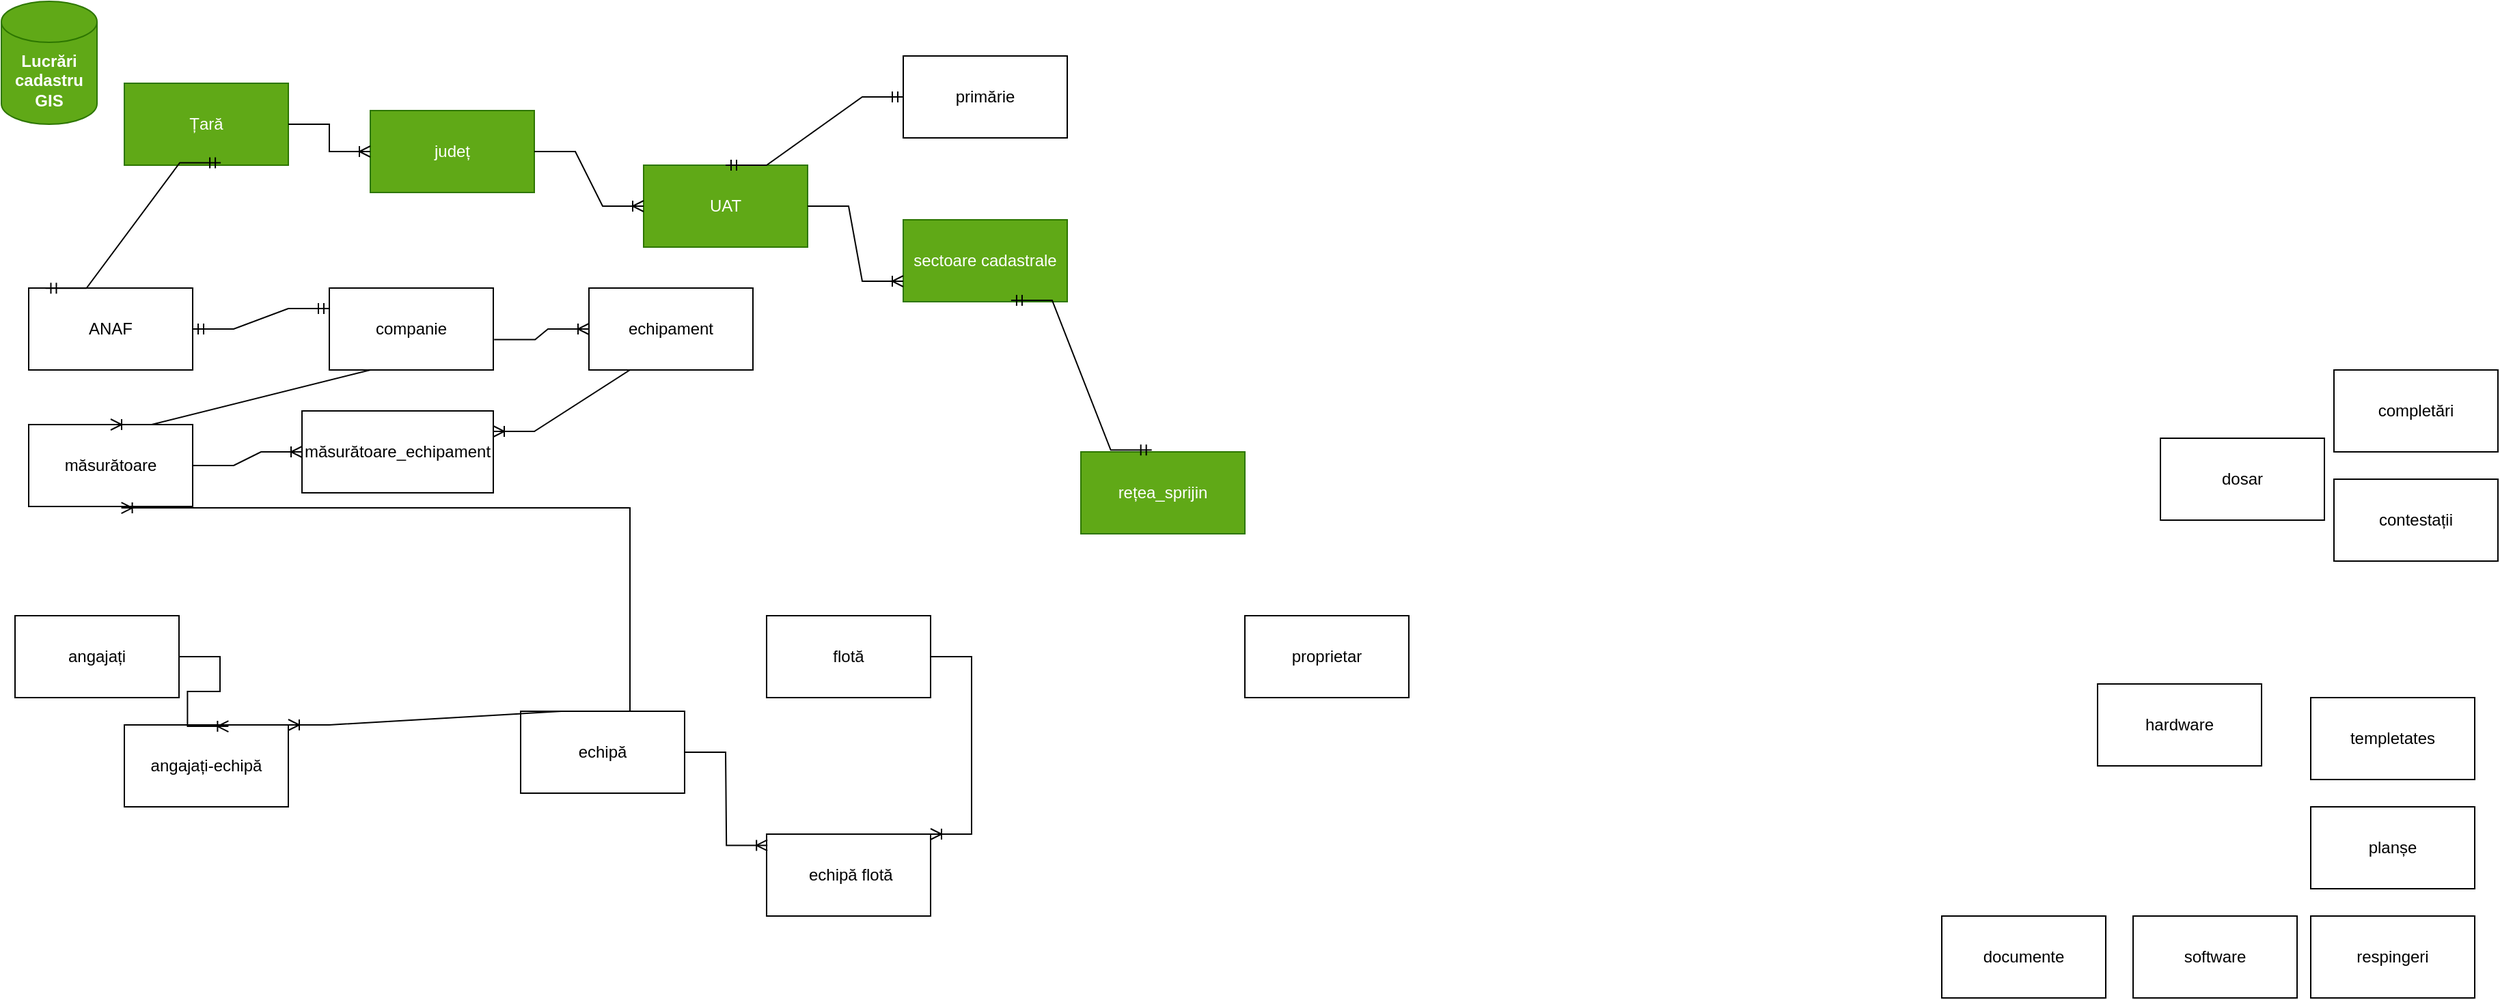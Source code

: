 <mxfile version="22.0.8" type="github">
  <diagram name="Page-1" id="tjwdPLp6t1Dsfv98y4IZ">
    <mxGraphModel dx="996" dy="567" grid="1" gridSize="10" guides="1" tooltips="1" connect="1" arrows="1" fold="1" page="1" pageScale="1" pageWidth="827" pageHeight="1169" math="0" shadow="0">
      <root>
        <mxCell id="0" />
        <mxCell id="1" parent="0" />
        <mxCell id="KZAlk6k62KBCXiZ2f6KJ-1" value="&lt;b&gt;Lucrări cadastru&lt;br&gt;GIS&lt;br&gt;&lt;/b&gt;" style="shape=cylinder3;whiteSpace=wrap;html=1;boundedLbl=1;backgroundOutline=1;size=15;fillColor=#60a917;strokeColor=#2D7600;fontColor=#ffffff;" vertex="1" parent="1">
          <mxGeometry width="70" height="90" as="geometry" />
        </mxCell>
        <mxCell id="KZAlk6k62KBCXiZ2f6KJ-2" value="sectoare cadastrale" style="rounded=0;whiteSpace=wrap;html=1;fontColor=#FFFFFF;labelBackgroundColor=none;labelBorderColor=none;fillColor=#60a917;strokeColor=#2D7600;" vertex="1" parent="1">
          <mxGeometry x="660" y="160" width="120" height="60" as="geometry" />
        </mxCell>
        <mxCell id="KZAlk6k62KBCXiZ2f6KJ-3" value="rețea_sprijin&lt;br&gt;" style="rounded=0;whiteSpace=wrap;html=1;fillColor=#60a917;fontColor=#ffffff;strokeColor=#2D7600;" vertex="1" parent="1">
          <mxGeometry x="790" y="330" width="120" height="60" as="geometry" />
        </mxCell>
        <mxCell id="KZAlk6k62KBCXiZ2f6KJ-4" value="echipă" style="rounded=0;whiteSpace=wrap;html=1;" vertex="1" parent="1">
          <mxGeometry x="380" y="520" width="120" height="60" as="geometry" />
        </mxCell>
        <mxCell id="KZAlk6k62KBCXiZ2f6KJ-5" value="angajați" style="rounded=0;whiteSpace=wrap;html=1;" vertex="1" parent="1">
          <mxGeometry x="10" y="450" width="120" height="60" as="geometry" />
        </mxCell>
        <mxCell id="KZAlk6k62KBCXiZ2f6KJ-6" value="echipament" style="rounded=0;whiteSpace=wrap;html=1;" vertex="1" parent="1">
          <mxGeometry x="430" y="210" width="120" height="60" as="geometry" />
        </mxCell>
        <mxCell id="KZAlk6k62KBCXiZ2f6KJ-7" value="hardware" style="rounded=0;whiteSpace=wrap;html=1;" vertex="1" parent="1">
          <mxGeometry x="1534" y="500" width="120" height="60" as="geometry" />
        </mxCell>
        <mxCell id="KZAlk6k62KBCXiZ2f6KJ-8" value="flotă" style="rounded=0;whiteSpace=wrap;html=1;" vertex="1" parent="1">
          <mxGeometry x="560" y="450" width="120" height="60" as="geometry" />
        </mxCell>
        <mxCell id="KZAlk6k62KBCXiZ2f6KJ-9" value="documente" style="rounded=0;whiteSpace=wrap;html=1;" vertex="1" parent="1">
          <mxGeometry x="1420" y="670" width="120" height="60" as="geometry" />
        </mxCell>
        <mxCell id="KZAlk6k62KBCXiZ2f6KJ-10" value="măsurătoare" style="rounded=0;whiteSpace=wrap;html=1;" vertex="1" parent="1">
          <mxGeometry x="20" y="310" width="120" height="60" as="geometry" />
        </mxCell>
        <mxCell id="KZAlk6k62KBCXiZ2f6KJ-11" value="primărie" style="rounded=0;whiteSpace=wrap;html=1;" vertex="1" parent="1">
          <mxGeometry x="660" y="40" width="120" height="60" as="geometry" />
        </mxCell>
        <mxCell id="KZAlk6k62KBCXiZ2f6KJ-12" value="proprietar" style="rounded=0;whiteSpace=wrap;html=1;" vertex="1" parent="1">
          <mxGeometry x="910" y="450" width="120" height="60" as="geometry" />
        </mxCell>
        <mxCell id="KZAlk6k62KBCXiZ2f6KJ-13" value="software" style="rounded=0;whiteSpace=wrap;html=1;" vertex="1" parent="1">
          <mxGeometry x="1560" y="670" width="120" height="60" as="geometry" />
        </mxCell>
        <mxCell id="KZAlk6k62KBCXiZ2f6KJ-14" value="dosar" style="rounded=0;whiteSpace=wrap;html=1;" vertex="1" parent="1">
          <mxGeometry x="1580" y="320" width="120" height="60" as="geometry" />
        </mxCell>
        <mxCell id="KZAlk6k62KBCXiZ2f6KJ-15" value="templetates" style="rounded=0;whiteSpace=wrap;html=1;" vertex="1" parent="1">
          <mxGeometry x="1690" y="510" width="120" height="60" as="geometry" />
        </mxCell>
        <mxCell id="KZAlk6k62KBCXiZ2f6KJ-16" value="planșe" style="rounded=0;whiteSpace=wrap;html=1;" vertex="1" parent="1">
          <mxGeometry x="1690" y="590" width="120" height="60" as="geometry" />
        </mxCell>
        <mxCell id="KZAlk6k62KBCXiZ2f6KJ-17" value="respingeri" style="rounded=0;whiteSpace=wrap;html=1;" vertex="1" parent="1">
          <mxGeometry x="1690" y="670" width="120" height="60" as="geometry" />
        </mxCell>
        <mxCell id="KZAlk6k62KBCXiZ2f6KJ-18" value="completări" style="rounded=0;whiteSpace=wrap;html=1;" vertex="1" parent="1">
          <mxGeometry x="1707" y="270" width="120" height="60" as="geometry" />
        </mxCell>
        <mxCell id="KZAlk6k62KBCXiZ2f6KJ-19" value="contestații" style="rounded=0;whiteSpace=wrap;html=1;" vertex="1" parent="1">
          <mxGeometry x="1707" y="350" width="120" height="60" as="geometry" />
        </mxCell>
        <mxCell id="KZAlk6k62KBCXiZ2f6KJ-20" value="UAT" style="rounded=0;whiteSpace=wrap;html=1;fillColor=#60a917;fontColor=#ffffff;strokeColor=#2D7600;" vertex="1" parent="1">
          <mxGeometry x="470" y="120" width="120" height="60" as="geometry" />
        </mxCell>
        <mxCell id="KZAlk6k62KBCXiZ2f6KJ-21" value="" style="edgeStyle=entityRelationEdgeStyle;fontSize=12;html=1;endArrow=ERoneToMany;rounded=0;exitX=1;exitY=0.5;exitDx=0;exitDy=0;entryX=0;entryY=0.75;entryDx=0;entryDy=0;" edge="1" parent="1" source="KZAlk6k62KBCXiZ2f6KJ-20" target="KZAlk6k62KBCXiZ2f6KJ-2">
          <mxGeometry width="100" height="100" relative="1" as="geometry">
            <mxPoint x="230" y="140" as="sourcePoint" />
            <mxPoint x="330" y="40" as="targetPoint" />
          </mxGeometry>
        </mxCell>
        <mxCell id="KZAlk6k62KBCXiZ2f6KJ-22" value="județ" style="rounded=0;whiteSpace=wrap;html=1;fillColor=#60a917;fontColor=#ffffff;strokeColor=#2D7600;" vertex="1" parent="1">
          <mxGeometry x="270" y="80" width="120" height="60" as="geometry" />
        </mxCell>
        <mxCell id="KZAlk6k62KBCXiZ2f6KJ-23" value="" style="edgeStyle=entityRelationEdgeStyle;fontSize=12;html=1;endArrow=ERoneToMany;rounded=0;exitX=1;exitY=0.5;exitDx=0;exitDy=0;entryX=0;entryY=0.5;entryDx=0;entryDy=0;" edge="1" parent="1" source="KZAlk6k62KBCXiZ2f6KJ-22" target="KZAlk6k62KBCXiZ2f6KJ-20">
          <mxGeometry width="100" height="100" relative="1" as="geometry">
            <mxPoint x="360" y="240" as="sourcePoint" />
            <mxPoint x="300" y="190" as="targetPoint" />
          </mxGeometry>
        </mxCell>
        <mxCell id="KZAlk6k62KBCXiZ2f6KJ-25" value="Țară" style="rounded=0;whiteSpace=wrap;html=1;fillColor=#60a917;fontColor=#ffffff;strokeColor=#2D7600;" vertex="1" parent="1">
          <mxGeometry x="90" y="60" width="120" height="60" as="geometry" />
        </mxCell>
        <mxCell id="KZAlk6k62KBCXiZ2f6KJ-26" value="" style="edgeStyle=entityRelationEdgeStyle;fontSize=12;html=1;endArrow=ERoneToMany;rounded=0;exitX=1;exitY=0.5;exitDx=0;exitDy=0;entryX=0;entryY=0.5;entryDx=0;entryDy=0;" edge="1" parent="1" source="KZAlk6k62KBCXiZ2f6KJ-25" target="KZAlk6k62KBCXiZ2f6KJ-22">
          <mxGeometry width="100" height="100" relative="1" as="geometry">
            <mxPoint x="280" y="300" as="sourcePoint" />
            <mxPoint x="380" y="200" as="targetPoint" />
          </mxGeometry>
        </mxCell>
        <mxCell id="KZAlk6k62KBCXiZ2f6KJ-27" value="companie" style="rounded=0;whiteSpace=wrap;html=1;" vertex="1" parent="1">
          <mxGeometry x="240" y="210" width="120" height="60" as="geometry" />
        </mxCell>
        <mxCell id="KZAlk6k62KBCXiZ2f6KJ-29" value="ANAF" style="rounded=0;whiteSpace=wrap;html=1;" vertex="1" parent="1">
          <mxGeometry x="20" y="210" width="120" height="60" as="geometry" />
        </mxCell>
        <mxCell id="KZAlk6k62KBCXiZ2f6KJ-31" value="" style="edgeStyle=entityRelationEdgeStyle;fontSize=12;html=1;endArrow=ERmandOne;startArrow=ERmandOne;rounded=0;exitX=1;exitY=0.5;exitDx=0;exitDy=0;entryX=0;entryY=0.25;entryDx=0;entryDy=0;" edge="1" parent="1" source="KZAlk6k62KBCXiZ2f6KJ-29" target="KZAlk6k62KBCXiZ2f6KJ-27">
          <mxGeometry width="100" height="100" relative="1" as="geometry">
            <mxPoint x="170" y="340" as="sourcePoint" />
            <mxPoint x="270" y="240" as="targetPoint" />
          </mxGeometry>
        </mxCell>
        <mxCell id="KZAlk6k62KBCXiZ2f6KJ-32" value="" style="edgeStyle=entityRelationEdgeStyle;fontSize=12;html=1;endArrow=ERmandOne;startArrow=ERmandOne;rounded=0;entryX=0.588;entryY=0.97;entryDx=0;entryDy=0;entryPerimeter=0;exitX=0.102;exitY=0.003;exitDx=0;exitDy=0;exitPerimeter=0;" edge="1" parent="1" source="KZAlk6k62KBCXiZ2f6KJ-29" target="KZAlk6k62KBCXiZ2f6KJ-25">
          <mxGeometry width="100" height="100" relative="1" as="geometry">
            <mxPoint x="60" y="240" as="sourcePoint" />
            <mxPoint x="160" y="140" as="targetPoint" />
          </mxGeometry>
        </mxCell>
        <mxCell id="KZAlk6k62KBCXiZ2f6KJ-33" value="" style="edgeStyle=entityRelationEdgeStyle;fontSize=12;html=1;endArrow=ERoneToMany;rounded=0;exitX=1.005;exitY=0.63;exitDx=0;exitDy=0;exitPerimeter=0;entryX=0;entryY=0.5;entryDx=0;entryDy=0;" edge="1" parent="1" source="KZAlk6k62KBCXiZ2f6KJ-27" target="KZAlk6k62KBCXiZ2f6KJ-6">
          <mxGeometry width="100" height="100" relative="1" as="geometry">
            <mxPoint x="370" y="280" as="sourcePoint" />
            <mxPoint x="470" y="180" as="targetPoint" />
          </mxGeometry>
        </mxCell>
        <mxCell id="KZAlk6k62KBCXiZ2f6KJ-34" value="" style="edgeStyle=entityRelationEdgeStyle;fontSize=12;html=1;endArrow=ERoneToMany;rounded=0;entryX=0.5;entryY=0;entryDx=0;entryDy=0;exitX=0.5;exitY=1;exitDx=0;exitDy=0;" edge="1" parent="1" source="KZAlk6k62KBCXiZ2f6KJ-27" target="KZAlk6k62KBCXiZ2f6KJ-10">
          <mxGeometry width="100" height="100" relative="1" as="geometry">
            <mxPoint x="364" y="400" as="sourcePoint" />
            <mxPoint x="464" y="300" as="targetPoint" />
          </mxGeometry>
        </mxCell>
        <mxCell id="KZAlk6k62KBCXiZ2f6KJ-35" value="măsurătoare_echipament" style="rounded=0;whiteSpace=wrap;html=1;" vertex="1" parent="1">
          <mxGeometry x="220" y="300" width="140" height="60" as="geometry" />
        </mxCell>
        <mxCell id="KZAlk6k62KBCXiZ2f6KJ-36" value="" style="edgeStyle=entityRelationEdgeStyle;fontSize=12;html=1;endArrow=ERoneToMany;rounded=0;exitX=1;exitY=0.5;exitDx=0;exitDy=0;entryX=0;entryY=0.5;entryDx=0;entryDy=0;" edge="1" parent="1" source="KZAlk6k62KBCXiZ2f6KJ-10" target="KZAlk6k62KBCXiZ2f6KJ-35">
          <mxGeometry width="100" height="100" relative="1" as="geometry">
            <mxPoint x="110" y="450" as="sourcePoint" />
            <mxPoint x="210" y="350" as="targetPoint" />
          </mxGeometry>
        </mxCell>
        <mxCell id="KZAlk6k62KBCXiZ2f6KJ-38" value="" style="edgeStyle=entityRelationEdgeStyle;fontSize=12;html=1;endArrow=ERoneToMany;rounded=0;exitX=0.5;exitY=1;exitDx=0;exitDy=0;entryX=1;entryY=0.25;entryDx=0;entryDy=0;" edge="1" parent="1" source="KZAlk6k62KBCXiZ2f6KJ-6" target="KZAlk6k62KBCXiZ2f6KJ-35">
          <mxGeometry width="100" height="100" relative="1" as="geometry">
            <mxPoint x="410" y="380" as="sourcePoint" />
            <mxPoint x="360" y="350" as="targetPoint" />
          </mxGeometry>
        </mxCell>
        <mxCell id="KZAlk6k62KBCXiZ2f6KJ-39" value="angajați-echipă" style="rounded=0;whiteSpace=wrap;html=1;" vertex="1" parent="1">
          <mxGeometry x="90" y="530" width="120" height="60" as="geometry" />
        </mxCell>
        <mxCell id="KZAlk6k62KBCXiZ2f6KJ-40" value="" style="edgeStyle=entityRelationEdgeStyle;fontSize=12;html=1;endArrow=ERoneToMany;rounded=0;exitX=1;exitY=0.5;exitDx=0;exitDy=0;entryX=0.635;entryY=0.017;entryDx=0;entryDy=0;entryPerimeter=0;" edge="1" parent="1" source="KZAlk6k62KBCXiZ2f6KJ-5" target="KZAlk6k62KBCXiZ2f6KJ-39">
          <mxGeometry width="100" height="100" relative="1" as="geometry">
            <mxPoint x="170" y="500" as="sourcePoint" />
            <mxPoint x="270" y="400" as="targetPoint" />
          </mxGeometry>
        </mxCell>
        <mxCell id="KZAlk6k62KBCXiZ2f6KJ-42" value="" style="edgeStyle=entityRelationEdgeStyle;fontSize=12;html=1;endArrow=ERoneToMany;rounded=0;exitX=0.5;exitY=0;exitDx=0;exitDy=0;entryX=1;entryY=0;entryDx=0;entryDy=0;" edge="1" parent="1" source="KZAlk6k62KBCXiZ2f6KJ-4" target="KZAlk6k62KBCXiZ2f6KJ-39">
          <mxGeometry width="100" height="100" relative="1" as="geometry">
            <mxPoint x="210" y="510" as="sourcePoint" />
            <mxPoint x="310" y="410" as="targetPoint" />
          </mxGeometry>
        </mxCell>
        <mxCell id="KZAlk6k62KBCXiZ2f6KJ-43" value="" style="edgeStyle=entityRelationEdgeStyle;fontSize=12;html=1;endArrow=ERoneToMany;rounded=0;entryX=0.565;entryY=1.017;entryDx=0;entryDy=0;entryPerimeter=0;" edge="1" parent="1" target="KZAlk6k62KBCXiZ2f6KJ-10">
          <mxGeometry width="100" height="100" relative="1" as="geometry">
            <mxPoint x="430" y="520" as="sourcePoint" />
            <mxPoint x="159.44" y="370.0" as="targetPoint" />
            <Array as="points">
              <mxPoint x="260" y="388.2" />
            </Array>
          </mxGeometry>
        </mxCell>
        <mxCell id="KZAlk6k62KBCXiZ2f6KJ-44" value="&amp;nbsp;echipă flotă" style="rounded=0;whiteSpace=wrap;html=1;" vertex="1" parent="1">
          <mxGeometry x="560" y="610" width="120" height="60" as="geometry" />
        </mxCell>
        <mxCell id="KZAlk6k62KBCXiZ2f6KJ-45" value="" style="edgeStyle=entityRelationEdgeStyle;fontSize=12;html=1;endArrow=ERoneToMany;rounded=0;exitX=1;exitY=0.5;exitDx=0;exitDy=0;entryX=0.005;entryY=0.137;entryDx=0;entryDy=0;entryPerimeter=0;" edge="1" parent="1" source="KZAlk6k62KBCXiZ2f6KJ-4" target="KZAlk6k62KBCXiZ2f6KJ-44">
          <mxGeometry width="100" height="100" relative="1" as="geometry">
            <mxPoint x="530" y="560" as="sourcePoint" />
            <mxPoint x="630" y="460" as="targetPoint" />
          </mxGeometry>
        </mxCell>
        <mxCell id="KZAlk6k62KBCXiZ2f6KJ-46" value="" style="edgeStyle=entityRelationEdgeStyle;fontSize=12;html=1;endArrow=ERoneToMany;rounded=0;entryX=1;entryY=0;entryDx=0;entryDy=0;exitX=1;exitY=0.5;exitDx=0;exitDy=0;" edge="1" parent="1" source="KZAlk6k62KBCXiZ2f6KJ-8" target="KZAlk6k62KBCXiZ2f6KJ-44">
          <mxGeometry width="100" height="100" relative="1" as="geometry">
            <mxPoint x="690" y="585" as="sourcePoint" />
            <mxPoint x="790" y="485" as="targetPoint" />
            <Array as="points">
              <mxPoint x="740" y="610" />
            </Array>
          </mxGeometry>
        </mxCell>
        <mxCell id="KZAlk6k62KBCXiZ2f6KJ-47" value="" style="edgeStyle=entityRelationEdgeStyle;fontSize=12;html=1;endArrow=ERmandOne;startArrow=ERmandOne;rounded=0;entryX=0.658;entryY=0.983;entryDx=0;entryDy=0;entryPerimeter=0;exitX=0.432;exitY=-0.023;exitDx=0;exitDy=0;exitPerimeter=0;" edge="1" parent="1" source="KZAlk6k62KBCXiZ2f6KJ-3" target="KZAlk6k62KBCXiZ2f6KJ-2">
          <mxGeometry width="100" height="100" relative="1" as="geometry">
            <mxPoint x="700" y="400" as="sourcePoint" />
            <mxPoint x="800" y="300" as="targetPoint" />
          </mxGeometry>
        </mxCell>
        <mxCell id="KZAlk6k62KBCXiZ2f6KJ-48" value="" style="edgeStyle=entityRelationEdgeStyle;fontSize=12;html=1;endArrow=ERmandOne;startArrow=ERmandOne;rounded=0;entryX=0;entryY=0.5;entryDx=0;entryDy=0;exitX=0.5;exitY=0;exitDx=0;exitDy=0;" edge="1" parent="1" source="KZAlk6k62KBCXiZ2f6KJ-20" target="KZAlk6k62KBCXiZ2f6KJ-11">
          <mxGeometry width="100" height="100" relative="1" as="geometry">
            <mxPoint x="530" y="140" as="sourcePoint" />
            <mxPoint x="630" y="40" as="targetPoint" />
          </mxGeometry>
        </mxCell>
      </root>
    </mxGraphModel>
  </diagram>
</mxfile>
